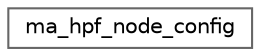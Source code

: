 digraph "Graphical Class Hierarchy"
{
 // LATEX_PDF_SIZE
  bgcolor="transparent";
  edge [fontname=Helvetica,fontsize=10,labelfontname=Helvetica,labelfontsize=10];
  node [fontname=Helvetica,fontsize=10,shape=box,height=0.2,width=0.4];
  rankdir="LR";
  Node0 [id="Node000000",label="ma_hpf_node_config",height=0.2,width=0.4,color="grey40", fillcolor="white", style="filled",URL="$structma__hpf__node__config.html",tooltip=" "];
}
